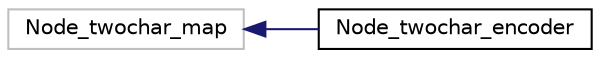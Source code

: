 digraph "Graphical Class Hierarchy"
{
 // LATEX_PDF_SIZE
  edge [fontname="Helvetica",fontsize="10",labelfontname="Helvetica",labelfontsize="10"];
  node [fontname="Helvetica",fontsize="10",shape=record];
  rankdir="LR";
  Node179 [label="Node_twochar_map",height=0.2,width=0.4,color="grey75", fillcolor="white", style="filled",tooltip=" "];
  Node179 -> Node0 [dir="back",color="midnightblue",fontsize="10",style="solid",fontname="Helvetica"];
  Node0 [label="Node_twochar_encoder",height=0.2,width=0.4,color="black", fillcolor="white", style="filled",URL="$structNode__twochar__encoder.html",tooltip=" "];
}
